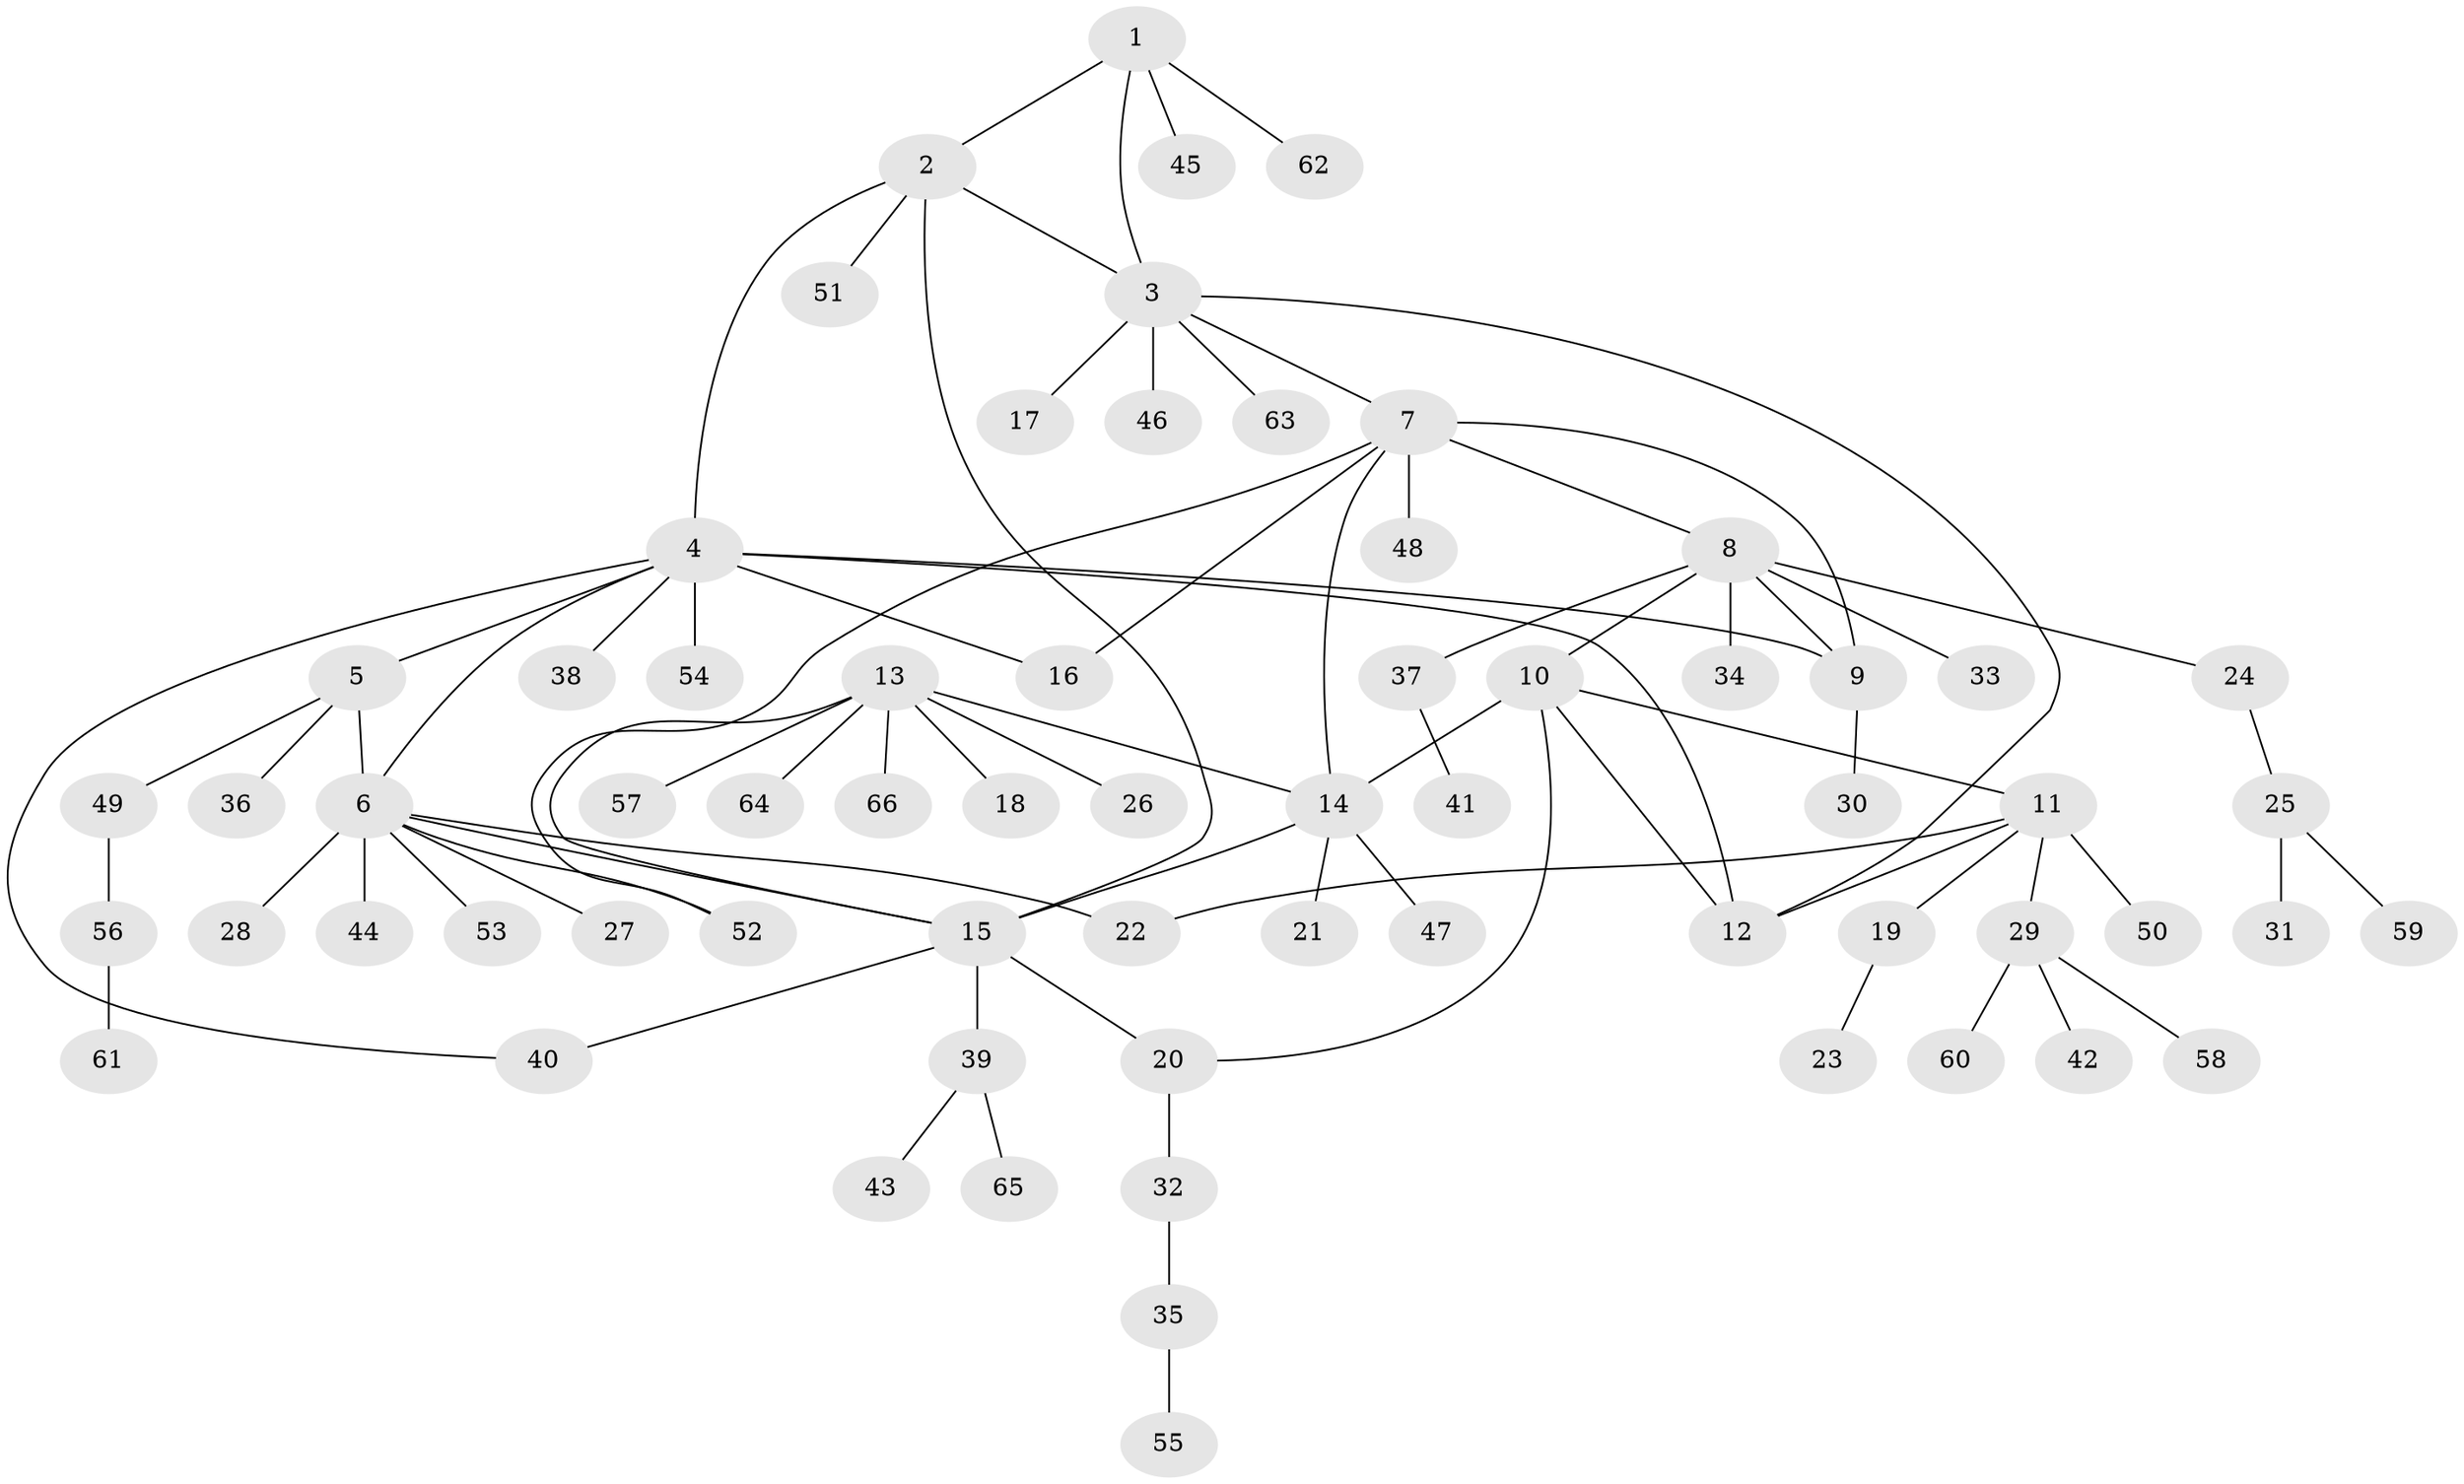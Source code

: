 // Generated by graph-tools (version 1.1) at 2025/26/03/09/25 03:26:36]
// undirected, 66 vertices, 81 edges
graph export_dot {
graph [start="1"]
  node [color=gray90,style=filled];
  1;
  2;
  3;
  4;
  5;
  6;
  7;
  8;
  9;
  10;
  11;
  12;
  13;
  14;
  15;
  16;
  17;
  18;
  19;
  20;
  21;
  22;
  23;
  24;
  25;
  26;
  27;
  28;
  29;
  30;
  31;
  32;
  33;
  34;
  35;
  36;
  37;
  38;
  39;
  40;
  41;
  42;
  43;
  44;
  45;
  46;
  47;
  48;
  49;
  50;
  51;
  52;
  53;
  54;
  55;
  56;
  57;
  58;
  59;
  60;
  61;
  62;
  63;
  64;
  65;
  66;
  1 -- 2;
  1 -- 3;
  1 -- 45;
  1 -- 62;
  2 -- 3;
  2 -- 4;
  2 -- 15;
  2 -- 51;
  3 -- 7;
  3 -- 12;
  3 -- 17;
  3 -- 46;
  3 -- 63;
  4 -- 5;
  4 -- 6;
  4 -- 9;
  4 -- 12;
  4 -- 16;
  4 -- 38;
  4 -- 40;
  4 -- 54;
  5 -- 6;
  5 -- 36;
  5 -- 49;
  6 -- 15;
  6 -- 22;
  6 -- 27;
  6 -- 28;
  6 -- 44;
  6 -- 52;
  6 -- 53;
  7 -- 8;
  7 -- 9;
  7 -- 14;
  7 -- 16;
  7 -- 48;
  7 -- 52;
  8 -- 9;
  8 -- 10;
  8 -- 24;
  8 -- 33;
  8 -- 34;
  8 -- 37;
  9 -- 30;
  10 -- 11;
  10 -- 12;
  10 -- 14;
  10 -- 20;
  11 -- 12;
  11 -- 19;
  11 -- 22;
  11 -- 29;
  11 -- 50;
  13 -- 14;
  13 -- 15;
  13 -- 18;
  13 -- 26;
  13 -- 57;
  13 -- 64;
  13 -- 66;
  14 -- 15;
  14 -- 21;
  14 -- 47;
  15 -- 20;
  15 -- 39;
  15 -- 40;
  19 -- 23;
  20 -- 32;
  24 -- 25;
  25 -- 31;
  25 -- 59;
  29 -- 42;
  29 -- 58;
  29 -- 60;
  32 -- 35;
  35 -- 55;
  37 -- 41;
  39 -- 43;
  39 -- 65;
  49 -- 56;
  56 -- 61;
}
